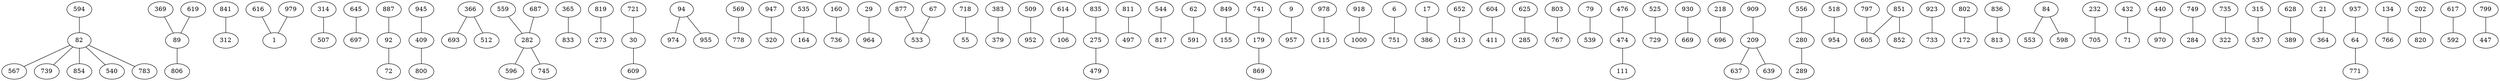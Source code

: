 strict graph "" {
	graph ["edge"="{}",
		file="/Users/felicedeluca/Developer/UofA/mlgd/resources/Dataset2/originalgraphs/EU_core_Layer6-id.dot",
		"graph"="{'file': '/Users/felicedeluca/Developer/UofA/mlgd/resources/Dataset2/originalgraphs/EU_core_Layer6-id.dot'}",
		"node"="{'label': '', 'level': ''}"
	];
	947	 [label=594,
		level=6];
	635	 [label=82,
		level=1];
	947 -- 635;
	805	 [label=369,
		level=6];
	800	 [label=89,
		level=2];
	805 -- 800;
	543	 [label=841,
		level=6];
	335	 [label=312,
		level=5];
	543 -- 335;
	586	 [label=616,
		level=6];
	34	 [label=1,
		level=2];
	586 -- 34;
	787	 [label=314,
		level=1];
	670	 [label=507,
		level=6];
	787 -- 670;
	477	 [label=645,
		level=6];
	60	 [label=697,
		level=5];
	477 -- 60;
	594	 [label=887,
		level=6];
	908	 [label=92,
		level=2];
	594 -- 908;
	343	 [label=945,
		level=6];
	676	 [label=409,
		level=1];
	343 -- 676;
	545	 [label=366,
		level=1];
	150	 [label=693,
		level=6];
	545 -- 150;
	24	 [label=512,
		level=6];
	545 -- 24;
	116	 [label=559,
		level=6];
	769	 [label=282,
		level=1];
	116 -- 769;
	151	 [label=365,
		level=1];
	976	 [label=833,
		level=6];
	151 -- 976;
	623	 [label=567,
		level=6];
	635 -- 623;
	666	 [label=739,
		level=6];
	635 -- 666;
	644	 [label=854,
		level=6];
	635 -- 644;
	874	 [label=540,
		level=6];
	635 -- 874;
	384	 [label=783,
		level=6];
	635 -- 384;
	657	 [label=819,
		level=6];
	719	 [label=273,
		level=4];
	657 -- 719;
	133	 [label=721,
		level=6];
	817	 [label=30,
		level=1];
	133 -- 817;
	823	 [label=94,
		level=2];
	295	 [label=974,
		level=6];
	823 -- 295;
	910	 [label=955,
		level=6];
	823 -- 910;
	165	 [label=569,
		level=3];
	960	 [label=778,
		level=6];
	165 -- 960;
	920	 [label=947,
		level=6];
	4	 [label=320,
		level=2];
	920 -- 4;
	786	 [label=535,
		level=6];
	968	 [label=164,
		level=2];
	786 -- 968;
	921	 [label=160,
		level=1];
	962	 [label=736,
		level=6];
	921 -- 962;
	76	 [label=29,
		level=2];
	985	 [label=964,
		level=6];
	76 -- 985;
	588	 [label=877,
		level=6];
	337	 [label=533,
		level=1];
	588 -- 337;
	415	 [label=609,
		level=6];
	817 -- 415;
	478	 [label=619,
		level=6];
	478 -- 800;
	625	 [label=718,
		level=6];
	799	 [label=55,
		level=1];
	625 -- 799;
	266	 [label=383,
		level=6];
	893	 [label=379,
		level=2];
	266 -- 893;
	163	 [label=509,
		level=2];
	376	 [label=952,
		level=6];
	163 -- 376;
	513	 [label=614,
		level=6];
	437	 [label=106,
		level=1];
	513 -- 437;
	931	 [label=835,
		level=6];
	471	 [label=275,
		level=4];
	931 -- 471;
	794	 [label=811,
		level=6];
	499	 [label=497,
		level=4];
	794 -- 499;
	621	 [label=687,
		level=6];
	621 -- 769;
	653	 [label=72,
		level=6];
	908 -- 653;
	256	 [label=544,
		level=4];
	601	 [label=817,
		level=6];
	256 -- 601;
	453	 [label=62,
		level=1];
	519	 [label=591,
		level=6];
	453 -- 519;
	321	 [label=849,
		level=6];
	774	 [label=155,
		level=2];
	321 -- 774;
	895	 [label=741,
		level=6];
	175	 [label=179,
		level=2];
	895 -- 175;
	287	 [label=9,
		level=4];
	494	 [label=957,
		level=6];
	287 -- 494;
	161	 [label=978,
		level=6];
	508	 [label=115,
		level=1];
	161 -- 508;
	353	 [label=918,
		level=5];
	489	 [label=1000,
		level=6];
	353 -- 489;
	573	 [label=6,
		level=1];
	779	 [label=751,
		level=6];
	573 -- 779;
	104	 [label=17,
		level=1];
	756	 [label=386,
		level=6];
	104 -- 756;
	374	 [label=652,
		level=6];
	713	 [label=513,
		level=2];
	374 -- 713;
	701	 [label=604,
		level=6];
	154	 [label=411,
		level=1];
	701 -- 154;
	219	 [label=625,
		level=6];
	946	 [label=285,
		level=1];
	219 -- 946;
	127	 [label=803,
		level=4];
	93	 [label=767,
		level=6];
	127 -- 93;
	277	 [label=79,
		level=3];
	125	 [label=539,
		level=6];
	277 -- 125;
	469	 [label=476,
		level=6];
	726	 [label=474,
		level=1];
	469 -- 726;
	137	 [label=525,
		level=3];
	808	 [label=729,
		level=6];
	137 -- 808;
	217	 [label=930,
		level=5];
	964	 [label=669,
		level=6];
	217 -- 964;
	662	 [label=218,
		level=2];
	231	 [label=696,
		level=6];
	662 -- 231;
	975	 [label=909,
		level=6];
	158	 [label=209,
		level=1];
	975 -- 158;
	430	 [label=556,
		level=6];
	927	 [label=280,
		level=1];
	430 -- 927;
	106	 [label=806,
		level=6];
	800 -- 106;
	62	 [label=518,
		level=2];
	400	 [label=954,
		level=6];
	62 -- 400;
	130	 [label=800,
		level=6];
	676 -- 130;
	314	 [label=797,
		level=6];
	534	 [label=605,
		level=6];
	314 -- 534;
	448	 [label=111,
		level=6];
	726 -- 448;
	812	 [label=923,
		level=6];
	162	 [label=733,
		level=5];
	812 -- 162;
	458	 [label=802,
		level=6];
	346	 [label=172,
		level=1];
	458 -- 346;
	283	 [label=836,
		level=6];
	323	 [label=813,
		level=5];
	283 -- 323;
	233	 [label=84,
		level=1];
	293	 [label=553,
		level=6];
	233 -- 293;
	356	 [label=598,
		level=6];
	233 -- 356;
	671	 [label=851,
		level=5];
	184	 [label=852,
		level=6];
	671 -- 184;
	671 -- 534;
	860	 [label=232,
		level=1];
	82	 [label=705,
		level=6];
	860 -- 82;
	468	 [label=432,
		level=6];
	49	 [label=71,
		level=5];
	468 -- 49;
	785	 [label=869,
		level=6];
	175 -- 785;
	398	 [label=440,
		level=2];
	633	 [label=970,
		level=6];
	398 -- 633;
	579	 [label=749,
		level=6];
	645	 [label=284,
		level=3];
	579 -- 645;
	229	 [label=735,
		level=6];
	762	 [label=322,
		level=5];
	229 -- 762;
	166	 [label=596,
		level=6];
	769 -- 166;
	814	 [label=745,
		level=6];
	769 -- 814;
	100	 [label=315,
		level=6];
	96	 [label=537,
		level=2];
	100 -- 96;
	569	 [label=628,
		level=6];
	23	 [label=389,
		level=2];
	569 -- 23;
	10	 [label=21,
		level=1];
	88	 [label=364,
		level=6];
	10 -- 88;
	518	 [label=937,
		level=6];
	13	 [label=64,
		level=1];
	518 -- 13;
	144	 [label=134,
		level=5];
	620	 [label=766,
		level=6];
	144 -- 620;
	54	 [label=202,
		level=6];
	58	 [label=820,
		level=1];
	54 -- 58;
	659	 [label=479,
		level=6];
	471 -- 659;
	770	 [label=617,
		level=6];
	194	 [label=592,
		level=4];
	770 -- 194;
	527	 [label=979,
		level=6];
	527 -- 34;
	941	 [label=637,
		level=6];
	158 -- 941;
	149	 [label=639,
		level=6];
	158 -- 149;
	164	 [label=67,
		level=6];
	164 -- 337;
	677	 [label=289,
		level=6];
	927 -- 677;
	986	 [label=771,
		level=6];
	13 -- 986;
	431	 [label=799,
		level=6];
	222	 [label=447,
		level=2];
	431 -- 222;
}
